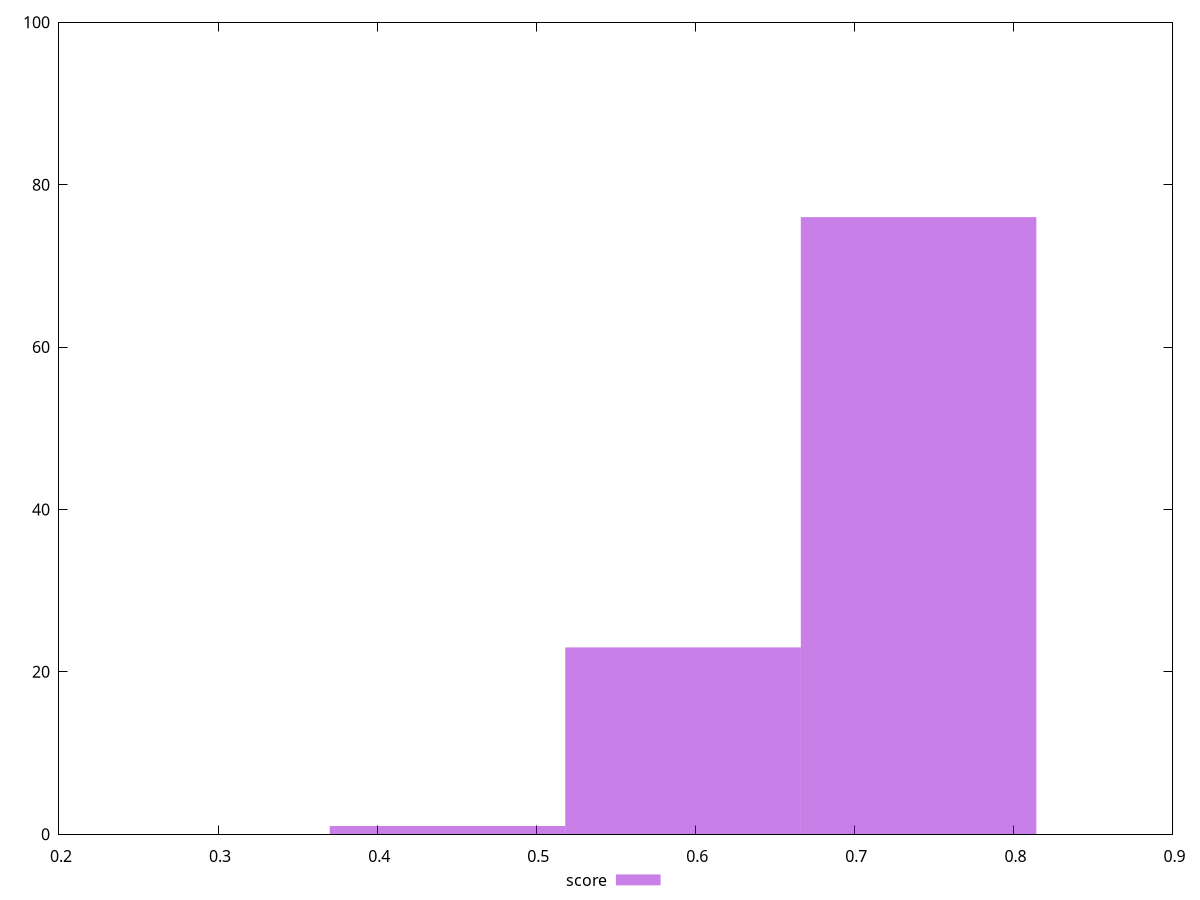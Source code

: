 reset
set terminal svg size 640, 490 enhanced background rgb 'white'
set output "reprap/speed-index/samples/pages+cached/score/histogram.svg"

$score <<EOF
0.4442226691142961 1
0.5922968921523948 23
0.7403711151904935 76
EOF

set key outside below
set boxwidth 0.1480742230380987
set yrange [0:100]
set style fill transparent solid 0.5 noborder

plot \
  $score title "score" with boxes, \


reset
